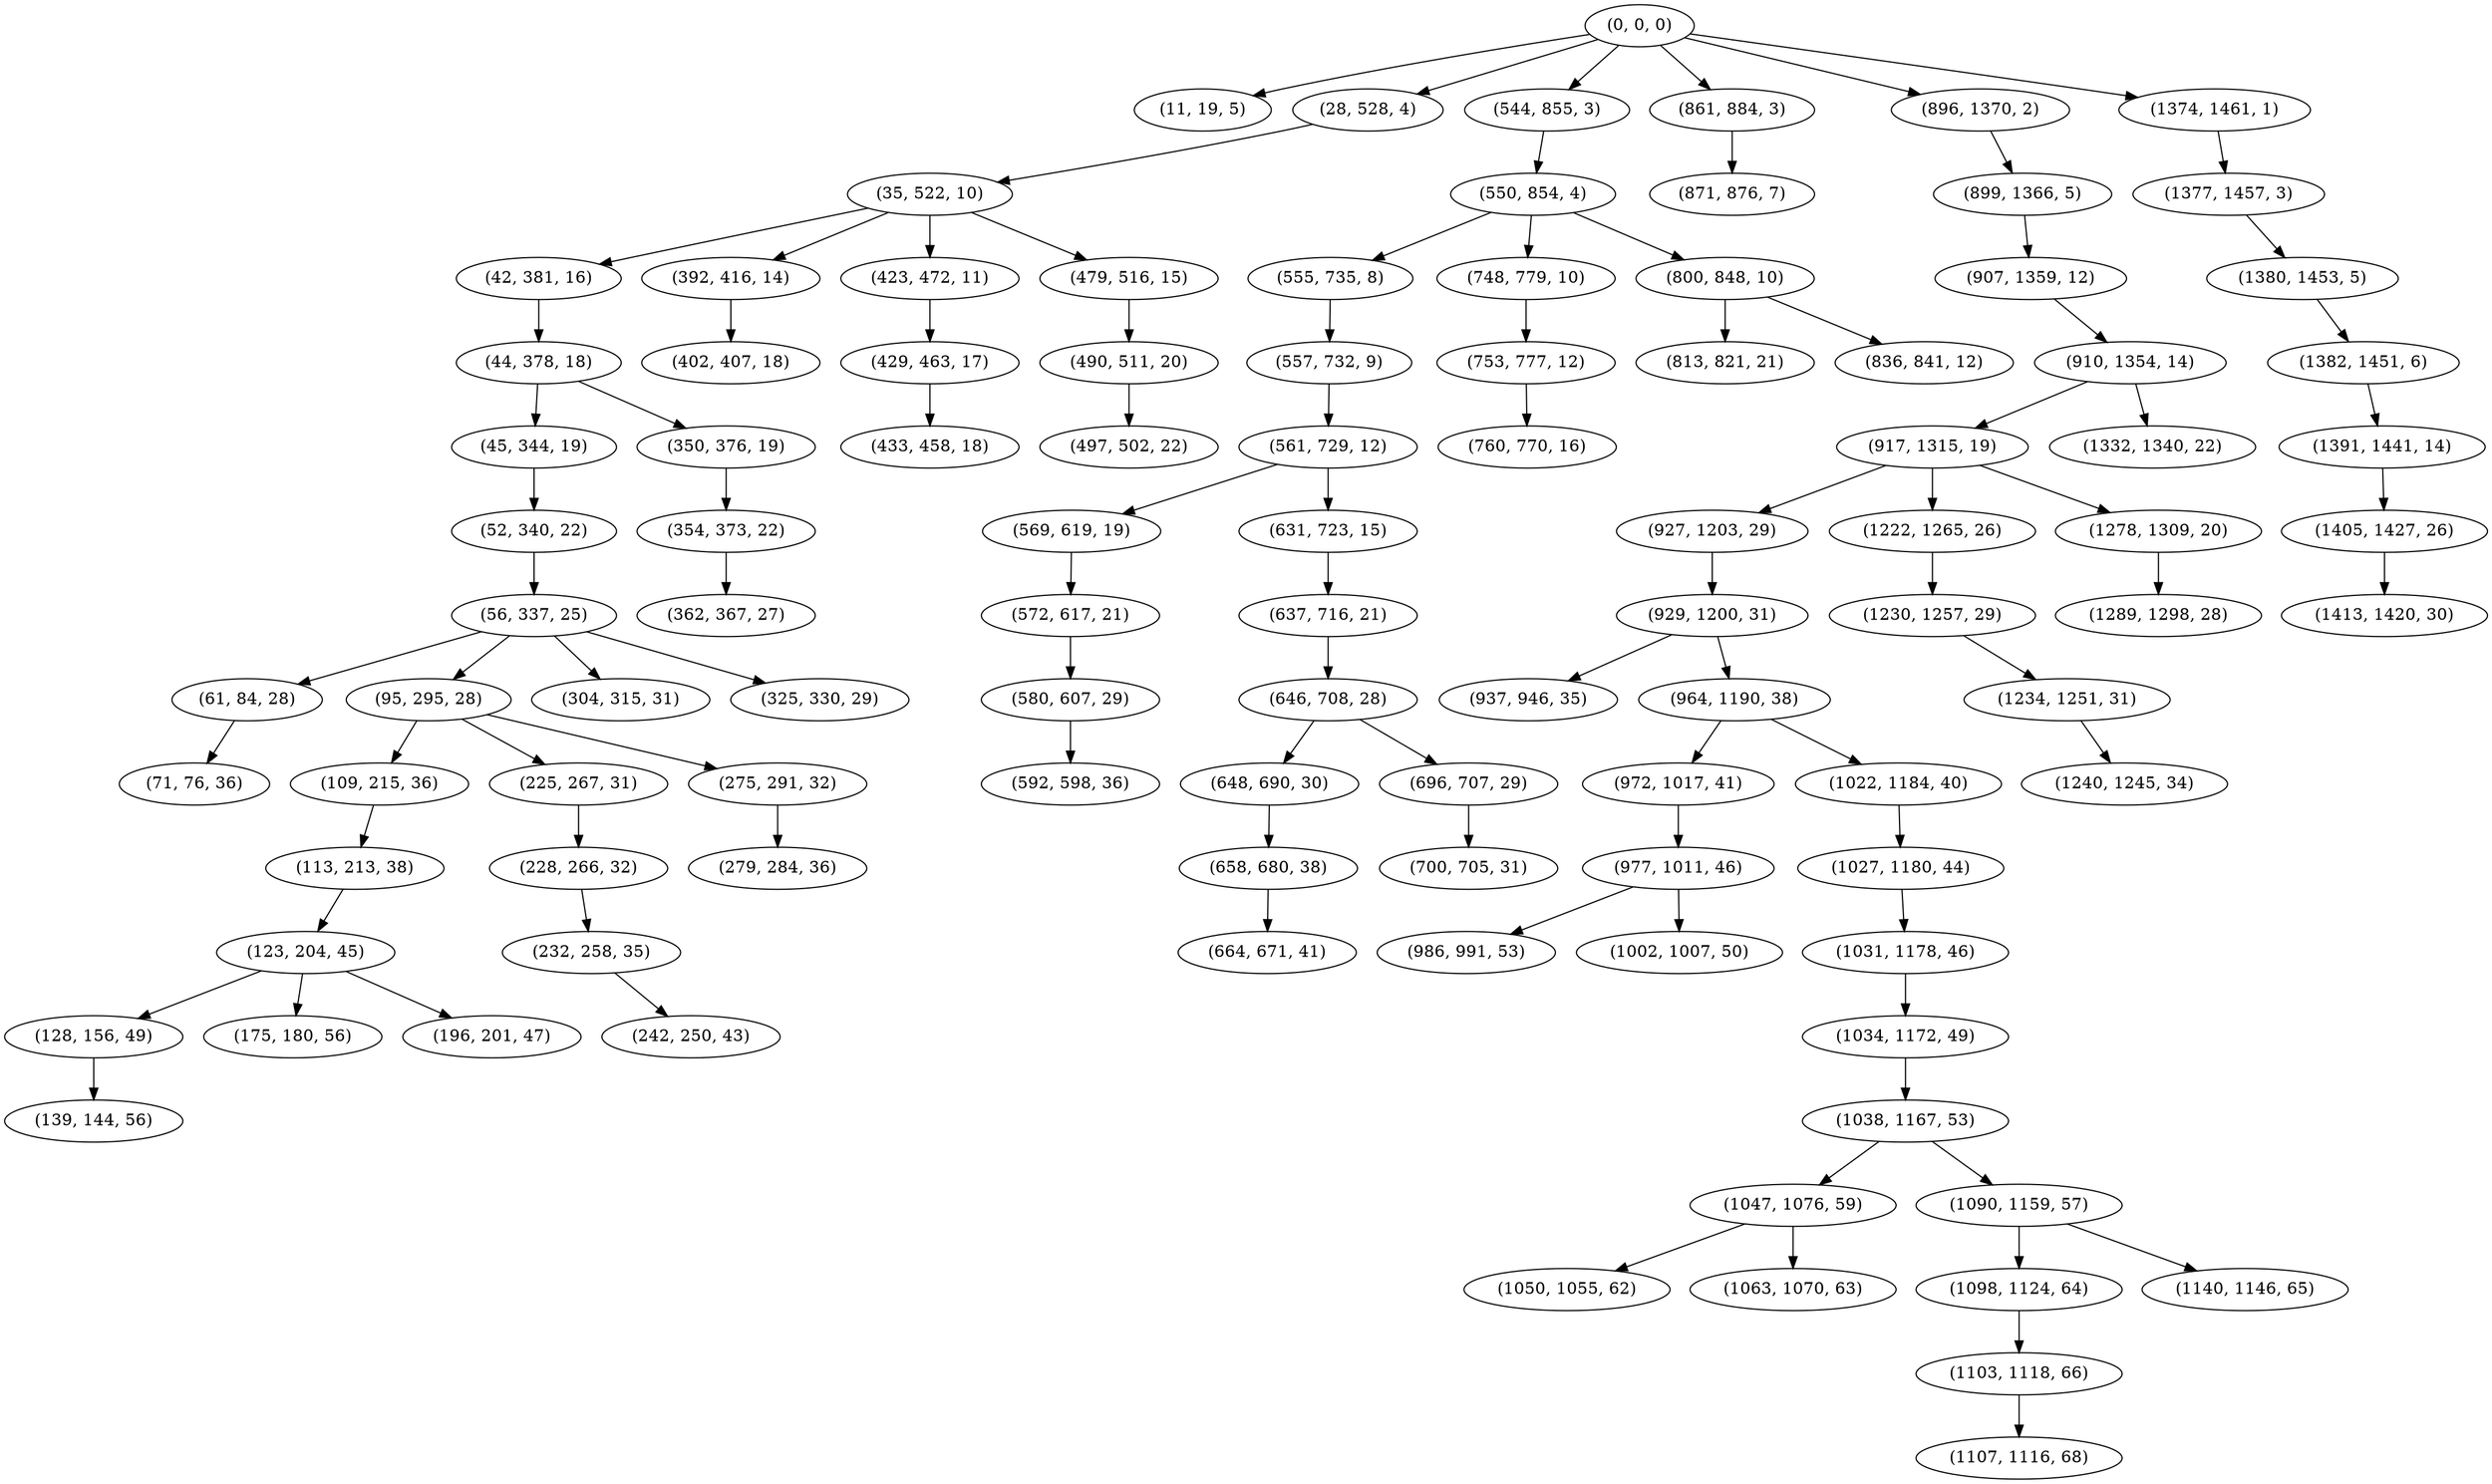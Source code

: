 digraph tree {
    "(0, 0, 0)";
    "(11, 19, 5)";
    "(28, 528, 4)";
    "(35, 522, 10)";
    "(42, 381, 16)";
    "(44, 378, 18)";
    "(45, 344, 19)";
    "(52, 340, 22)";
    "(56, 337, 25)";
    "(61, 84, 28)";
    "(71, 76, 36)";
    "(95, 295, 28)";
    "(109, 215, 36)";
    "(113, 213, 38)";
    "(123, 204, 45)";
    "(128, 156, 49)";
    "(139, 144, 56)";
    "(175, 180, 56)";
    "(196, 201, 47)";
    "(225, 267, 31)";
    "(228, 266, 32)";
    "(232, 258, 35)";
    "(242, 250, 43)";
    "(275, 291, 32)";
    "(279, 284, 36)";
    "(304, 315, 31)";
    "(325, 330, 29)";
    "(350, 376, 19)";
    "(354, 373, 22)";
    "(362, 367, 27)";
    "(392, 416, 14)";
    "(402, 407, 18)";
    "(423, 472, 11)";
    "(429, 463, 17)";
    "(433, 458, 18)";
    "(479, 516, 15)";
    "(490, 511, 20)";
    "(497, 502, 22)";
    "(544, 855, 3)";
    "(550, 854, 4)";
    "(555, 735, 8)";
    "(557, 732, 9)";
    "(561, 729, 12)";
    "(569, 619, 19)";
    "(572, 617, 21)";
    "(580, 607, 29)";
    "(592, 598, 36)";
    "(631, 723, 15)";
    "(637, 716, 21)";
    "(646, 708, 28)";
    "(648, 690, 30)";
    "(658, 680, 38)";
    "(664, 671, 41)";
    "(696, 707, 29)";
    "(700, 705, 31)";
    "(748, 779, 10)";
    "(753, 777, 12)";
    "(760, 770, 16)";
    "(800, 848, 10)";
    "(813, 821, 21)";
    "(836, 841, 12)";
    "(861, 884, 3)";
    "(871, 876, 7)";
    "(896, 1370, 2)";
    "(899, 1366, 5)";
    "(907, 1359, 12)";
    "(910, 1354, 14)";
    "(917, 1315, 19)";
    "(927, 1203, 29)";
    "(929, 1200, 31)";
    "(937, 946, 35)";
    "(964, 1190, 38)";
    "(972, 1017, 41)";
    "(977, 1011, 46)";
    "(986, 991, 53)";
    "(1002, 1007, 50)";
    "(1022, 1184, 40)";
    "(1027, 1180, 44)";
    "(1031, 1178, 46)";
    "(1034, 1172, 49)";
    "(1038, 1167, 53)";
    "(1047, 1076, 59)";
    "(1050, 1055, 62)";
    "(1063, 1070, 63)";
    "(1090, 1159, 57)";
    "(1098, 1124, 64)";
    "(1103, 1118, 66)";
    "(1107, 1116, 68)";
    "(1140, 1146, 65)";
    "(1222, 1265, 26)";
    "(1230, 1257, 29)";
    "(1234, 1251, 31)";
    "(1240, 1245, 34)";
    "(1278, 1309, 20)";
    "(1289, 1298, 28)";
    "(1332, 1340, 22)";
    "(1374, 1461, 1)";
    "(1377, 1457, 3)";
    "(1380, 1453, 5)";
    "(1382, 1451, 6)";
    "(1391, 1441, 14)";
    "(1405, 1427, 26)";
    "(1413, 1420, 30)";
    "(0, 0, 0)" -> "(11, 19, 5)";
    "(0, 0, 0)" -> "(28, 528, 4)";
    "(0, 0, 0)" -> "(544, 855, 3)";
    "(0, 0, 0)" -> "(861, 884, 3)";
    "(0, 0, 0)" -> "(896, 1370, 2)";
    "(0, 0, 0)" -> "(1374, 1461, 1)";
    "(28, 528, 4)" -> "(35, 522, 10)";
    "(35, 522, 10)" -> "(42, 381, 16)";
    "(35, 522, 10)" -> "(392, 416, 14)";
    "(35, 522, 10)" -> "(423, 472, 11)";
    "(35, 522, 10)" -> "(479, 516, 15)";
    "(42, 381, 16)" -> "(44, 378, 18)";
    "(44, 378, 18)" -> "(45, 344, 19)";
    "(44, 378, 18)" -> "(350, 376, 19)";
    "(45, 344, 19)" -> "(52, 340, 22)";
    "(52, 340, 22)" -> "(56, 337, 25)";
    "(56, 337, 25)" -> "(61, 84, 28)";
    "(56, 337, 25)" -> "(95, 295, 28)";
    "(56, 337, 25)" -> "(304, 315, 31)";
    "(56, 337, 25)" -> "(325, 330, 29)";
    "(61, 84, 28)" -> "(71, 76, 36)";
    "(95, 295, 28)" -> "(109, 215, 36)";
    "(95, 295, 28)" -> "(225, 267, 31)";
    "(95, 295, 28)" -> "(275, 291, 32)";
    "(109, 215, 36)" -> "(113, 213, 38)";
    "(113, 213, 38)" -> "(123, 204, 45)";
    "(123, 204, 45)" -> "(128, 156, 49)";
    "(123, 204, 45)" -> "(175, 180, 56)";
    "(123, 204, 45)" -> "(196, 201, 47)";
    "(128, 156, 49)" -> "(139, 144, 56)";
    "(225, 267, 31)" -> "(228, 266, 32)";
    "(228, 266, 32)" -> "(232, 258, 35)";
    "(232, 258, 35)" -> "(242, 250, 43)";
    "(275, 291, 32)" -> "(279, 284, 36)";
    "(350, 376, 19)" -> "(354, 373, 22)";
    "(354, 373, 22)" -> "(362, 367, 27)";
    "(392, 416, 14)" -> "(402, 407, 18)";
    "(423, 472, 11)" -> "(429, 463, 17)";
    "(429, 463, 17)" -> "(433, 458, 18)";
    "(479, 516, 15)" -> "(490, 511, 20)";
    "(490, 511, 20)" -> "(497, 502, 22)";
    "(544, 855, 3)" -> "(550, 854, 4)";
    "(550, 854, 4)" -> "(555, 735, 8)";
    "(550, 854, 4)" -> "(748, 779, 10)";
    "(550, 854, 4)" -> "(800, 848, 10)";
    "(555, 735, 8)" -> "(557, 732, 9)";
    "(557, 732, 9)" -> "(561, 729, 12)";
    "(561, 729, 12)" -> "(569, 619, 19)";
    "(561, 729, 12)" -> "(631, 723, 15)";
    "(569, 619, 19)" -> "(572, 617, 21)";
    "(572, 617, 21)" -> "(580, 607, 29)";
    "(580, 607, 29)" -> "(592, 598, 36)";
    "(631, 723, 15)" -> "(637, 716, 21)";
    "(637, 716, 21)" -> "(646, 708, 28)";
    "(646, 708, 28)" -> "(648, 690, 30)";
    "(646, 708, 28)" -> "(696, 707, 29)";
    "(648, 690, 30)" -> "(658, 680, 38)";
    "(658, 680, 38)" -> "(664, 671, 41)";
    "(696, 707, 29)" -> "(700, 705, 31)";
    "(748, 779, 10)" -> "(753, 777, 12)";
    "(753, 777, 12)" -> "(760, 770, 16)";
    "(800, 848, 10)" -> "(813, 821, 21)";
    "(800, 848, 10)" -> "(836, 841, 12)";
    "(861, 884, 3)" -> "(871, 876, 7)";
    "(896, 1370, 2)" -> "(899, 1366, 5)";
    "(899, 1366, 5)" -> "(907, 1359, 12)";
    "(907, 1359, 12)" -> "(910, 1354, 14)";
    "(910, 1354, 14)" -> "(917, 1315, 19)";
    "(910, 1354, 14)" -> "(1332, 1340, 22)";
    "(917, 1315, 19)" -> "(927, 1203, 29)";
    "(917, 1315, 19)" -> "(1222, 1265, 26)";
    "(917, 1315, 19)" -> "(1278, 1309, 20)";
    "(927, 1203, 29)" -> "(929, 1200, 31)";
    "(929, 1200, 31)" -> "(937, 946, 35)";
    "(929, 1200, 31)" -> "(964, 1190, 38)";
    "(964, 1190, 38)" -> "(972, 1017, 41)";
    "(964, 1190, 38)" -> "(1022, 1184, 40)";
    "(972, 1017, 41)" -> "(977, 1011, 46)";
    "(977, 1011, 46)" -> "(986, 991, 53)";
    "(977, 1011, 46)" -> "(1002, 1007, 50)";
    "(1022, 1184, 40)" -> "(1027, 1180, 44)";
    "(1027, 1180, 44)" -> "(1031, 1178, 46)";
    "(1031, 1178, 46)" -> "(1034, 1172, 49)";
    "(1034, 1172, 49)" -> "(1038, 1167, 53)";
    "(1038, 1167, 53)" -> "(1047, 1076, 59)";
    "(1038, 1167, 53)" -> "(1090, 1159, 57)";
    "(1047, 1076, 59)" -> "(1050, 1055, 62)";
    "(1047, 1076, 59)" -> "(1063, 1070, 63)";
    "(1090, 1159, 57)" -> "(1098, 1124, 64)";
    "(1090, 1159, 57)" -> "(1140, 1146, 65)";
    "(1098, 1124, 64)" -> "(1103, 1118, 66)";
    "(1103, 1118, 66)" -> "(1107, 1116, 68)";
    "(1222, 1265, 26)" -> "(1230, 1257, 29)";
    "(1230, 1257, 29)" -> "(1234, 1251, 31)";
    "(1234, 1251, 31)" -> "(1240, 1245, 34)";
    "(1278, 1309, 20)" -> "(1289, 1298, 28)";
    "(1374, 1461, 1)" -> "(1377, 1457, 3)";
    "(1377, 1457, 3)" -> "(1380, 1453, 5)";
    "(1380, 1453, 5)" -> "(1382, 1451, 6)";
    "(1382, 1451, 6)" -> "(1391, 1441, 14)";
    "(1391, 1441, 14)" -> "(1405, 1427, 26)";
    "(1405, 1427, 26)" -> "(1413, 1420, 30)";
}
